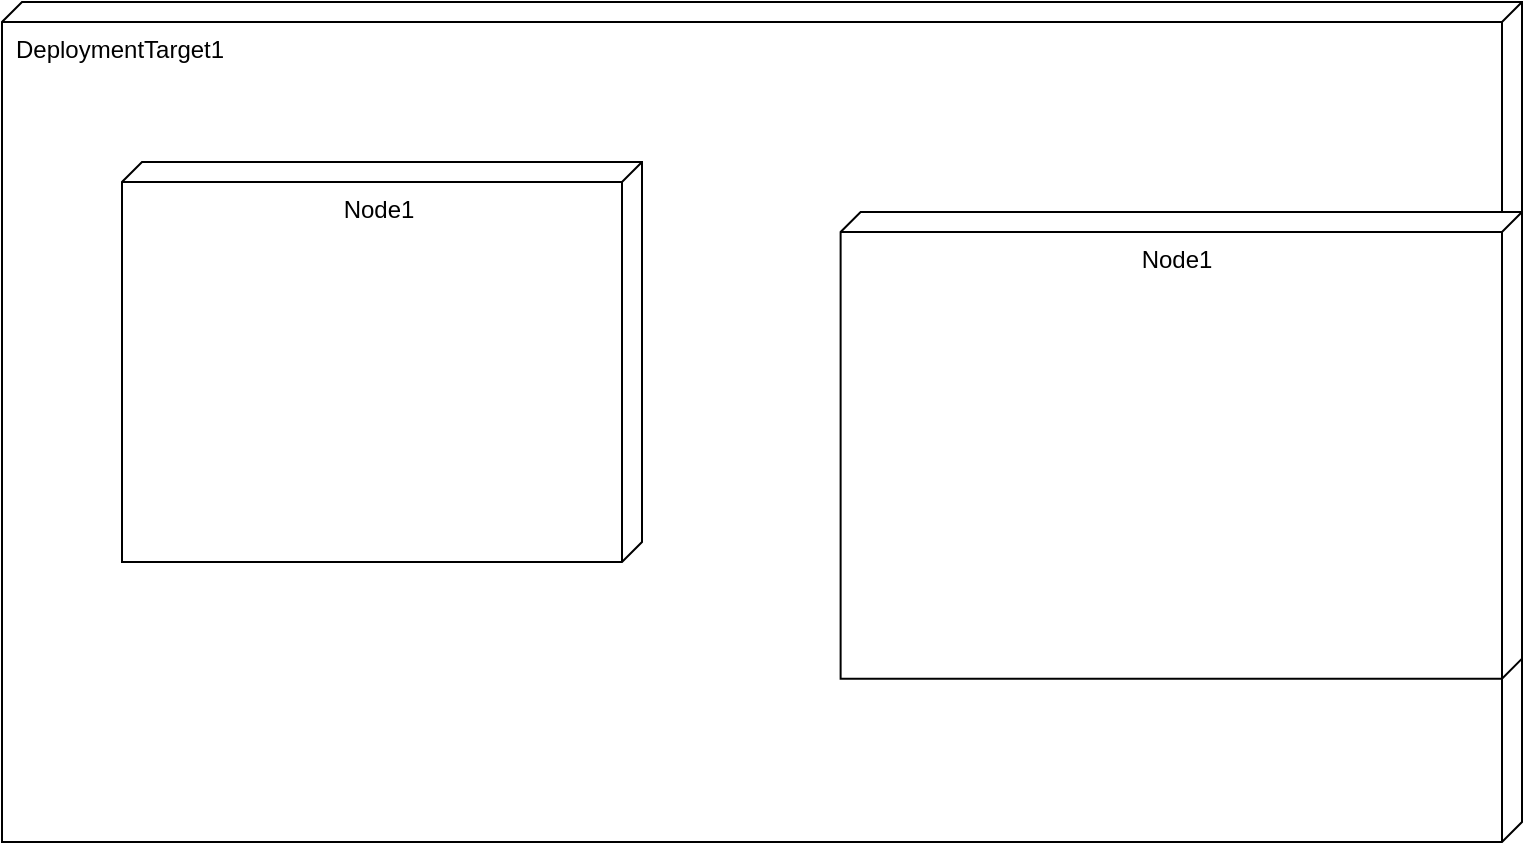 <mxfile>
    <diagram id="qDVQ5Jdp69yAJvKG-rfH" name="ページ1">
        <mxGraphModel dx="1221" dy="550" grid="1" gridSize="10" guides="1" tooltips="1" connect="1" arrows="1" fold="1" page="1" pageScale="1" pageWidth="1920" pageHeight="1200" background="#ffffff" math="0" shadow="0">
            <root>
                <mxCell id="0"/>
                <mxCell id="1" parent="0"/>
                <mxCell id="3" value="DeploymentTarget1" style="verticalAlign=top;align=left;shape=cube;size=10;direction=south;fontStyle=0;html=1;boundedLbl=1;spacingLeft=5;" parent="1" vertex="1">
                    <mxGeometry x="80" y="10" width="760" height="420" as="geometry"/>
                </mxCell>
                <mxCell id="4" value="Node1" style="verticalAlign=top;align=center;shape=cube;size=10;direction=south;html=1;boundedLbl=1;spacingLeft=5;" parent="3" vertex="1">
                    <mxGeometry width="260" height="200" relative="1" as="geometry">
                        <mxPoint x="60" y="80" as="offset"/>
                    </mxGeometry>
                </mxCell>
                <mxCell id="5" value="Node1" style="verticalAlign=top;align=center;shape=cube;size=10;direction=south;html=1;boundedLbl=1;spacingLeft=5;" parent="3" vertex="1">
                    <mxGeometry x="419.31" y="105" width="340.69" height="233.333" as="geometry"/>
                </mxCell>
            </root>
        </mxGraphModel>
    </diagram>
</mxfile>